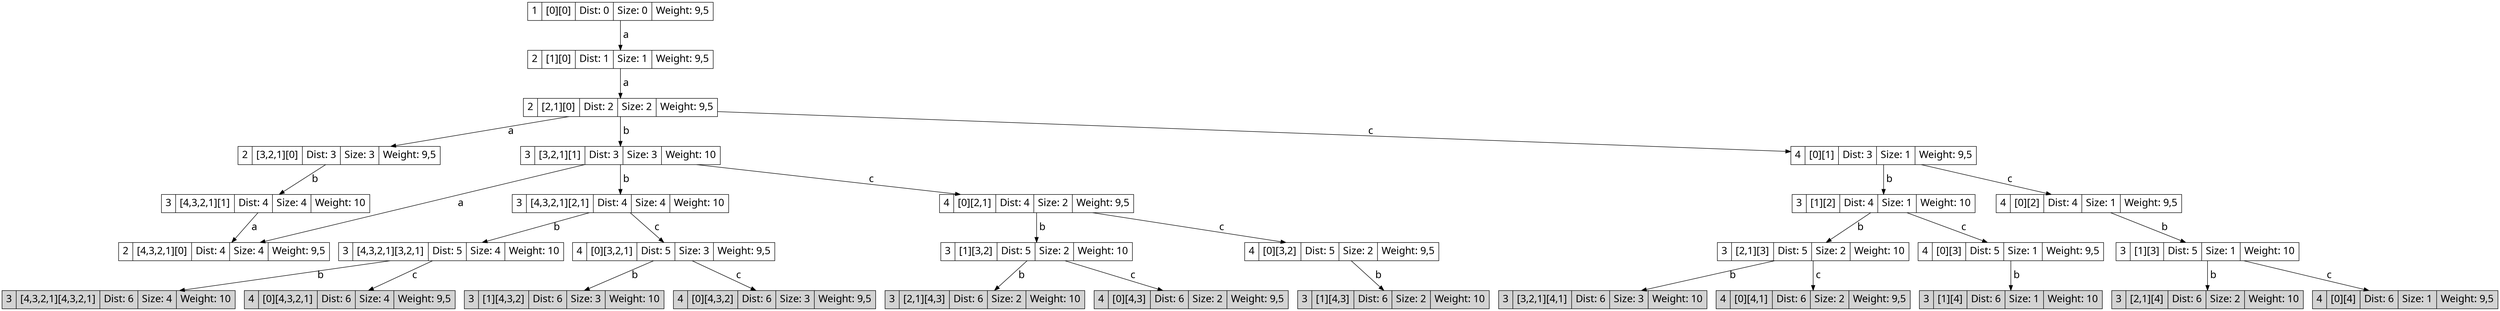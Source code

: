 digraph g{
node[shape=record fontname=Calibri fontsize = 20]
edge[fontname = Calibri fontsize = 20]
0->1[label=" a"]
0[label="1 | [0][0] | Dist: 0 | Size: 0 | Weight: 9,5"]
1[label="2 | [1][0] | Dist: 1 | Size: 1 | Weight: 9,5"]
1->2[label=" a"]
1[label="2 | [1][0] | Dist: 1 | Size: 1 | Weight: 9,5"]
2[label="2 | [2,1][0] | Dist: 2 | Size: 2 | Weight: 9,5"]
2->3[label=" a"]
2[label="2 | [2,1][0] | Dist: 2 | Size: 2 | Weight: 9,5"]
3[label="2 | [3,2,1][0] | Dist: 3 | Size: 3 | Weight: 9,5"]
2->4[label=" b"]
2[label="2 | [2,1][0] | Dist: 2 | Size: 2 | Weight: 9,5"]
4[label="3 | [3,2,1][1] | Dist: 3 | Size: 3 | Weight: 10"]
2->5[label=" c"]
2[label="2 | [2,1][0] | Dist: 2 | Size: 2 | Weight: 9,5"]
5[label="4 | [0][1] | Dist: 3 | Size: 1 | Weight: 9,5"]
4->6[label=" a"]
4[label="3 | [3,2,1][1] | Dist: 3 | Size: 3 | Weight: 10"]
6[label="2 | [4,3,2,1][0] | Dist: 4 | Size: 4 | Weight: 9,5"]
4->7[label=" b"]
4[label="3 | [3,2,1][1] | Dist: 3 | Size: 3 | Weight: 10"]
7[label="3 | [4,3,2,1][2,1] | Dist: 4 | Size: 4 | Weight: 10"]
4->8[label=" c"]
4[label="3 | [3,2,1][1] | Dist: 3 | Size: 3 | Weight: 10"]
8[label="4 | [0][2,1] | Dist: 4 | Size: 2 | Weight: 9,5"]
7->9[label=" b"]
7[label="3 | [4,3,2,1][2,1] | Dist: 4 | Size: 4 | Weight: 10"]
9[label="3 | [4,3,2,1][3,2,1] | Dist: 5 | Size: 4 | Weight: 10"]
7->10[label=" c"]
7[label="3 | [4,3,2,1][2,1] | Dist: 4 | Size: 4 | Weight: 10"]
10[label="4 | [0][3,2,1] | Dist: 5 | Size: 3 | Weight: 9,5"]
9->11[label=" b"]
9[label="3 | [4,3,2,1][3,2,1] | Dist: 5 | Size: 4 | Weight: 10"]
11[label="3 | [4,3,2,1][4,3,2,1] | Dist: 6 | Size: 4 | Weight: 10"]
11[fillcolor = lightgrey, style=filled]
9->12[label=" c"]
9[label="3 | [4,3,2,1][3,2,1] | Dist: 5 | Size: 4 | Weight: 10"]
12[label="4 | [0][4,3,2,1] | Dist: 6 | Size: 4 | Weight: 9,5"]
12[fillcolor = lightgrey, style=filled]
5->13[label=" b"]
5[label="4 | [0][1] | Dist: 3 | Size: 1 | Weight: 9,5"]
13[label="3 | [1][2] | Dist: 4 | Size: 1 | Weight: 10"]
5->14[label=" c"]
5[label="4 | [0][1] | Dist: 3 | Size: 1 | Weight: 9,5"]
14[label="4 | [0][2] | Dist: 4 | Size: 1 | Weight: 9,5"]
13->15[label=" b"]
13[label="3 | [1][2] | Dist: 4 | Size: 1 | Weight: 10"]
15[label="3 | [2,1][3] | Dist: 5 | Size: 2 | Weight: 10"]
13->16[label=" c"]
13[label="3 | [1][2] | Dist: 4 | Size: 1 | Weight: 10"]
16[label="4 | [0][3] | Dist: 5 | Size: 1 | Weight: 9,5"]
15->17[label=" b"]
15[label="3 | [2,1][3] | Dist: 5 | Size: 2 | Weight: 10"]
17[label="3 | [3,2,1][4,1] | Dist: 6 | Size: 3 | Weight: 10"]
17[fillcolor = lightgrey, style=filled]
15->18[label=" c"]
15[label="3 | [2,1][3] | Dist: 5 | Size: 2 | Weight: 10"]
18[label="4 | [0][4,1] | Dist: 6 | Size: 2 | Weight: 9,5"]
18[fillcolor = lightgrey, style=filled]
14->19[label=" b"]
14[label="4 | [0][2] | Dist: 4 | Size: 1 | Weight: 9,5"]
19[label="3 | [1][3] | Dist: 5 | Size: 1 | Weight: 10"]
19->20[label=" b"]
19[label="3 | [1][3] | Dist: 5 | Size: 1 | Weight: 10"]
20[label="3 | [2,1][4] | Dist: 6 | Size: 2 | Weight: 10"]
20[fillcolor = lightgrey, style=filled]
19->21[label=" c"]
19[label="3 | [1][3] | Dist: 5 | Size: 1 | Weight: 10"]
21[label="4 | [0][4] | Dist: 6 | Size: 1 | Weight: 9,5"]
21[fillcolor = lightgrey, style=filled]
8->22[label=" b"]
8[label="4 | [0][2,1] | Dist: 4 | Size: 2 | Weight: 9,5"]
22[label="3 | [1][3,2] | Dist: 5 | Size: 2 | Weight: 10"]
8->23[label=" c"]
8[label="4 | [0][2,1] | Dist: 4 | Size: 2 | Weight: 9,5"]
23[label="4 | [0][3,2] | Dist: 5 | Size: 2 | Weight: 9,5"]
22->24[label=" b"]
22[label="3 | [1][3,2] | Dist: 5 | Size: 2 | Weight: 10"]
24[label="3 | [2,1][4,3] | Dist: 6 | Size: 2 | Weight: 10"]
24[fillcolor = lightgrey, style=filled]
22->25[label=" c"]
22[label="3 | [1][3,2] | Dist: 5 | Size: 2 | Weight: 10"]
25[label="4 | [0][4,3] | Dist: 6 | Size: 2 | Weight: 9,5"]
25[fillcolor = lightgrey, style=filled]
16->26[label=" b"]
16[label="4 | [0][3] | Dist: 5 | Size: 1 | Weight: 9,5"]
26[label="3 | [1][4] | Dist: 6 | Size: 1 | Weight: 10"]
26[fillcolor = lightgrey, style=filled]
23->27[label=" b"]
23[label="4 | [0][3,2] | Dist: 5 | Size: 2 | Weight: 9,5"]
27[label="3 | [1][4,3] | Dist: 6 | Size: 2 | Weight: 10"]
27[fillcolor = lightgrey, style=filled]
10->28[label=" b"]
10[label="4 | [0][3,2,1] | Dist: 5 | Size: 3 | Weight: 9,5"]
28[label="3 | [1][4,3,2] | Dist: 6 | Size: 3 | Weight: 10"]
28[fillcolor = lightgrey, style=filled]
10->29[label=" c"]
10[label="4 | [0][3,2,1] | Dist: 5 | Size: 3 | Weight: 9,5"]
29[label="4 | [0][4,3,2] | Dist: 6 | Size: 3 | Weight: 9,5"]
29[fillcolor = lightgrey, style=filled]
3->30[label=" b"]
3[label="2 | [3,2,1][0] | Dist: 3 | Size: 3 | Weight: 9,5"]
30[label="3 | [4,3,2,1][1] | Dist: 4 | Size: 4 | Weight: 10"]
30->6[label=" a"]
30[label="3 | [4,3,2,1][1] | Dist: 4 | Size: 4 | Weight: 10"]
6[label="2 | [4,3,2,1][0] | Dist: 4 | Size: 4 | Weight: 9,5"]}
